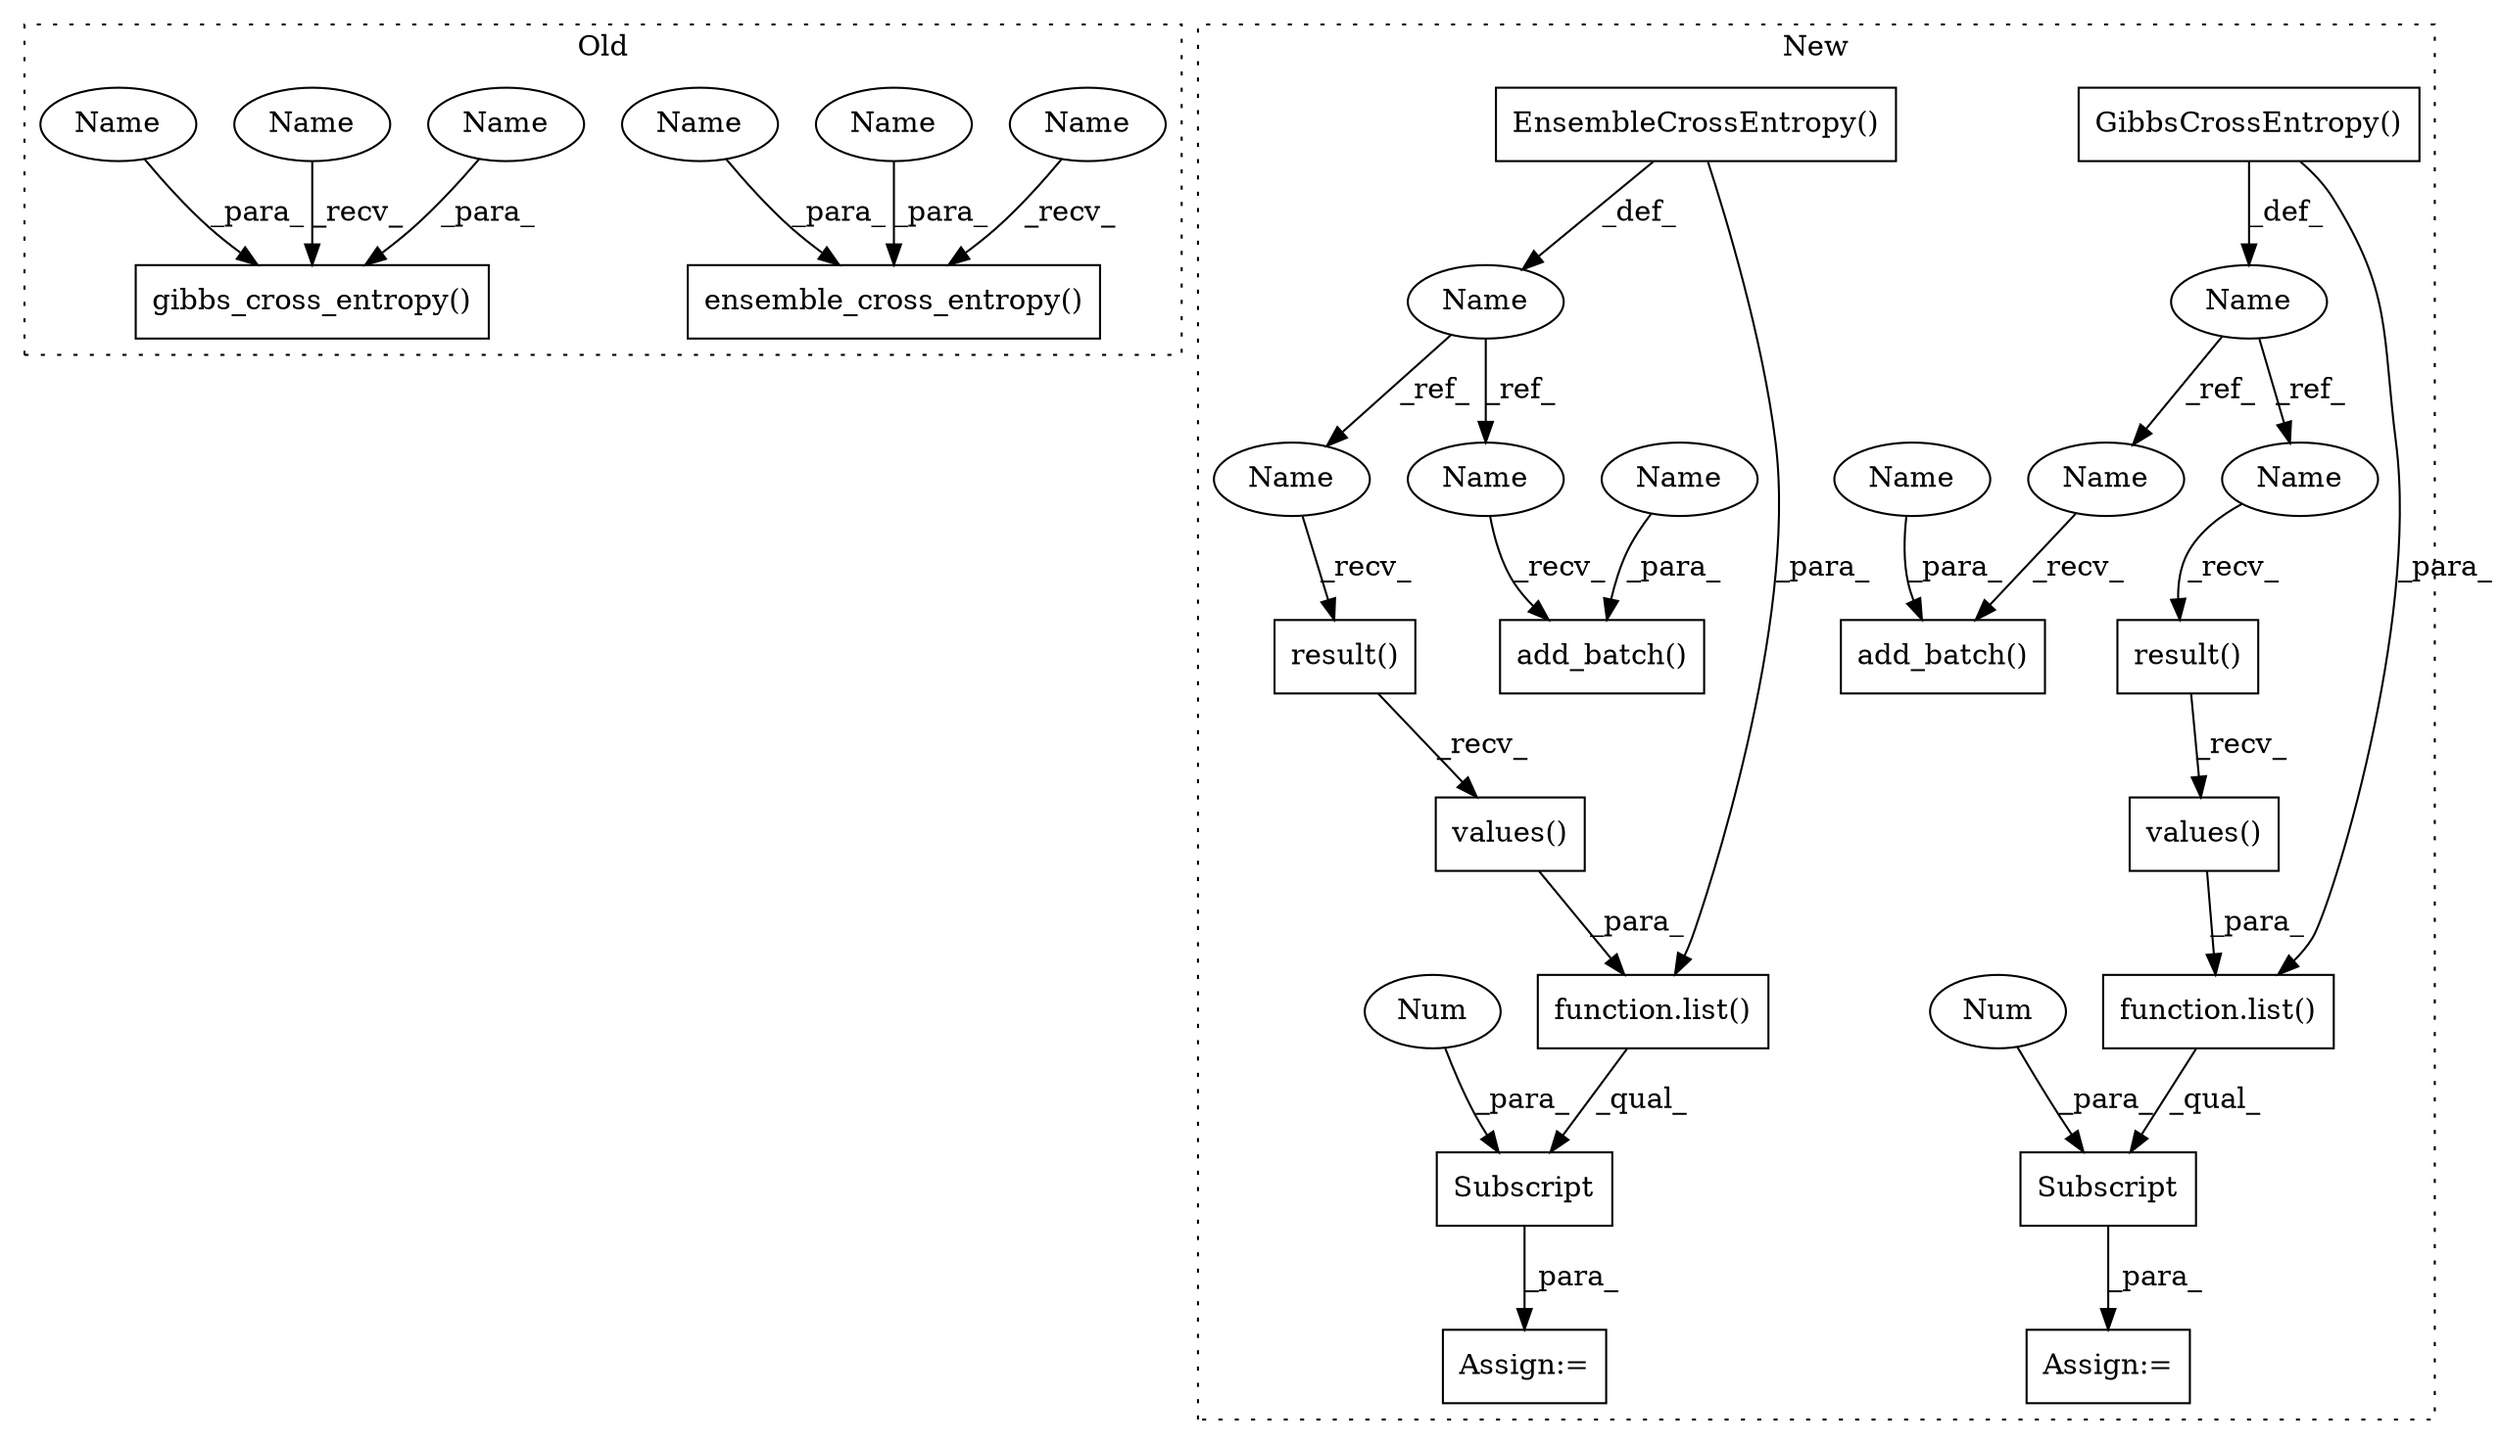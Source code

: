 digraph G {
subgraph cluster0 {
1 [label="gibbs_cross_entropy()" a="75" s="10230,10267" l="23,1" shape="box"];
3 [label="ensemble_cross_entropy()" a="75" s="10055,10095" l="26,1" shape="box"];
21 [label="Name" a="87" s="10055" l="2" shape="ellipse"];
22 [label="Name" a="87" s="10230" l="2" shape="ellipse"];
23 [label="Name" a="87" s="10261" l="6" shape="ellipse"];
24 [label="Name" a="87" s="10089" l="6" shape="ellipse"];
29 [label="Name" a="87" s="10081" l="6" shape="ellipse"];
30 [label="Name" a="87" s="10253" l="6" shape="ellipse"];
label = "Old";
style="dotted";
}
subgraph cluster1 {
2 [label="EnsembleCrossEntropy()" a="75" s="10029" l="33" shape="box"];
4 [label="add_batch()" a="75" s="10069,10116" l="41,16" shape="box"];
5 [label="values()" a="75" s="10181" l="48" shape="box"];
6 [label="add_batch()" a="75" s="10413,10445" l="26,16" shape="box"];
7 [label="Subscript" a="63" s="10165,0" l="68,0" shape="box"];
8 [label="result()" a="75" s="10181" l="39" shape="box"];
9 [label="Name" a="87" s="9996" l="30" shape="ellipse"];
10 [label="GibbsCrossEntropy()" a="75" s="10374" l="30" shape="box"];
11 [label="values()" a="75" s="10486" l="33" shape="box"];
12 [label="Subscript" a="63" s="10481,0" l="42,0" shape="box"];
13 [label="result()" a="75" s="10486" l="24" shape="box"];
14 [label="Name" a="87" s="10356" l="15" shape="ellipse"];
15 [label="function.list()" a="75" s="10165,10229" l="16,1" shape="box"];
16 [label="Num" a="76" s="10521" l="1" shape="ellipse"];
17 [label="function.list()" a="75" s="10481,10519" l="5,1" shape="box"];
18 [label="Num" a="76" s="10231" l="1" shape="ellipse"];
19 [label="Assign:=" a="68" s="10478" l="3" shape="box"];
20 [label="Assign:=" a="68" s="10162" l="3" shape="box"];
25 [label="Name" a="87" s="10413" l="15" shape="ellipse"];
26 [label="Name" a="87" s="10486" l="15" shape="ellipse"];
27 [label="Name" a="87" s="10181" l="30" shape="ellipse"];
28 [label="Name" a="87" s="10069" l="30" shape="ellipse"];
31 [label="Name" a="87" s="10439" l="6" shape="ellipse"];
32 [label="Name" a="87" s="10110" l="6" shape="ellipse"];
label = "New";
style="dotted";
}
2 -> 15 [label="_para_"];
2 -> 9 [label="_def_"];
5 -> 15 [label="_para_"];
7 -> 20 [label="_para_"];
8 -> 5 [label="_recv_"];
9 -> 27 [label="_ref_"];
9 -> 28 [label="_ref_"];
10 -> 14 [label="_def_"];
10 -> 17 [label="_para_"];
11 -> 17 [label="_para_"];
12 -> 19 [label="_para_"];
13 -> 11 [label="_recv_"];
14 -> 25 [label="_ref_"];
14 -> 26 [label="_ref_"];
15 -> 7 [label="_qual_"];
16 -> 12 [label="_para_"];
17 -> 12 [label="_qual_"];
18 -> 7 [label="_para_"];
21 -> 3 [label="_recv_"];
22 -> 1 [label="_recv_"];
23 -> 1 [label="_para_"];
24 -> 3 [label="_para_"];
25 -> 6 [label="_recv_"];
26 -> 13 [label="_recv_"];
27 -> 8 [label="_recv_"];
28 -> 4 [label="_recv_"];
29 -> 3 [label="_para_"];
30 -> 1 [label="_para_"];
31 -> 6 [label="_para_"];
32 -> 4 [label="_para_"];
}